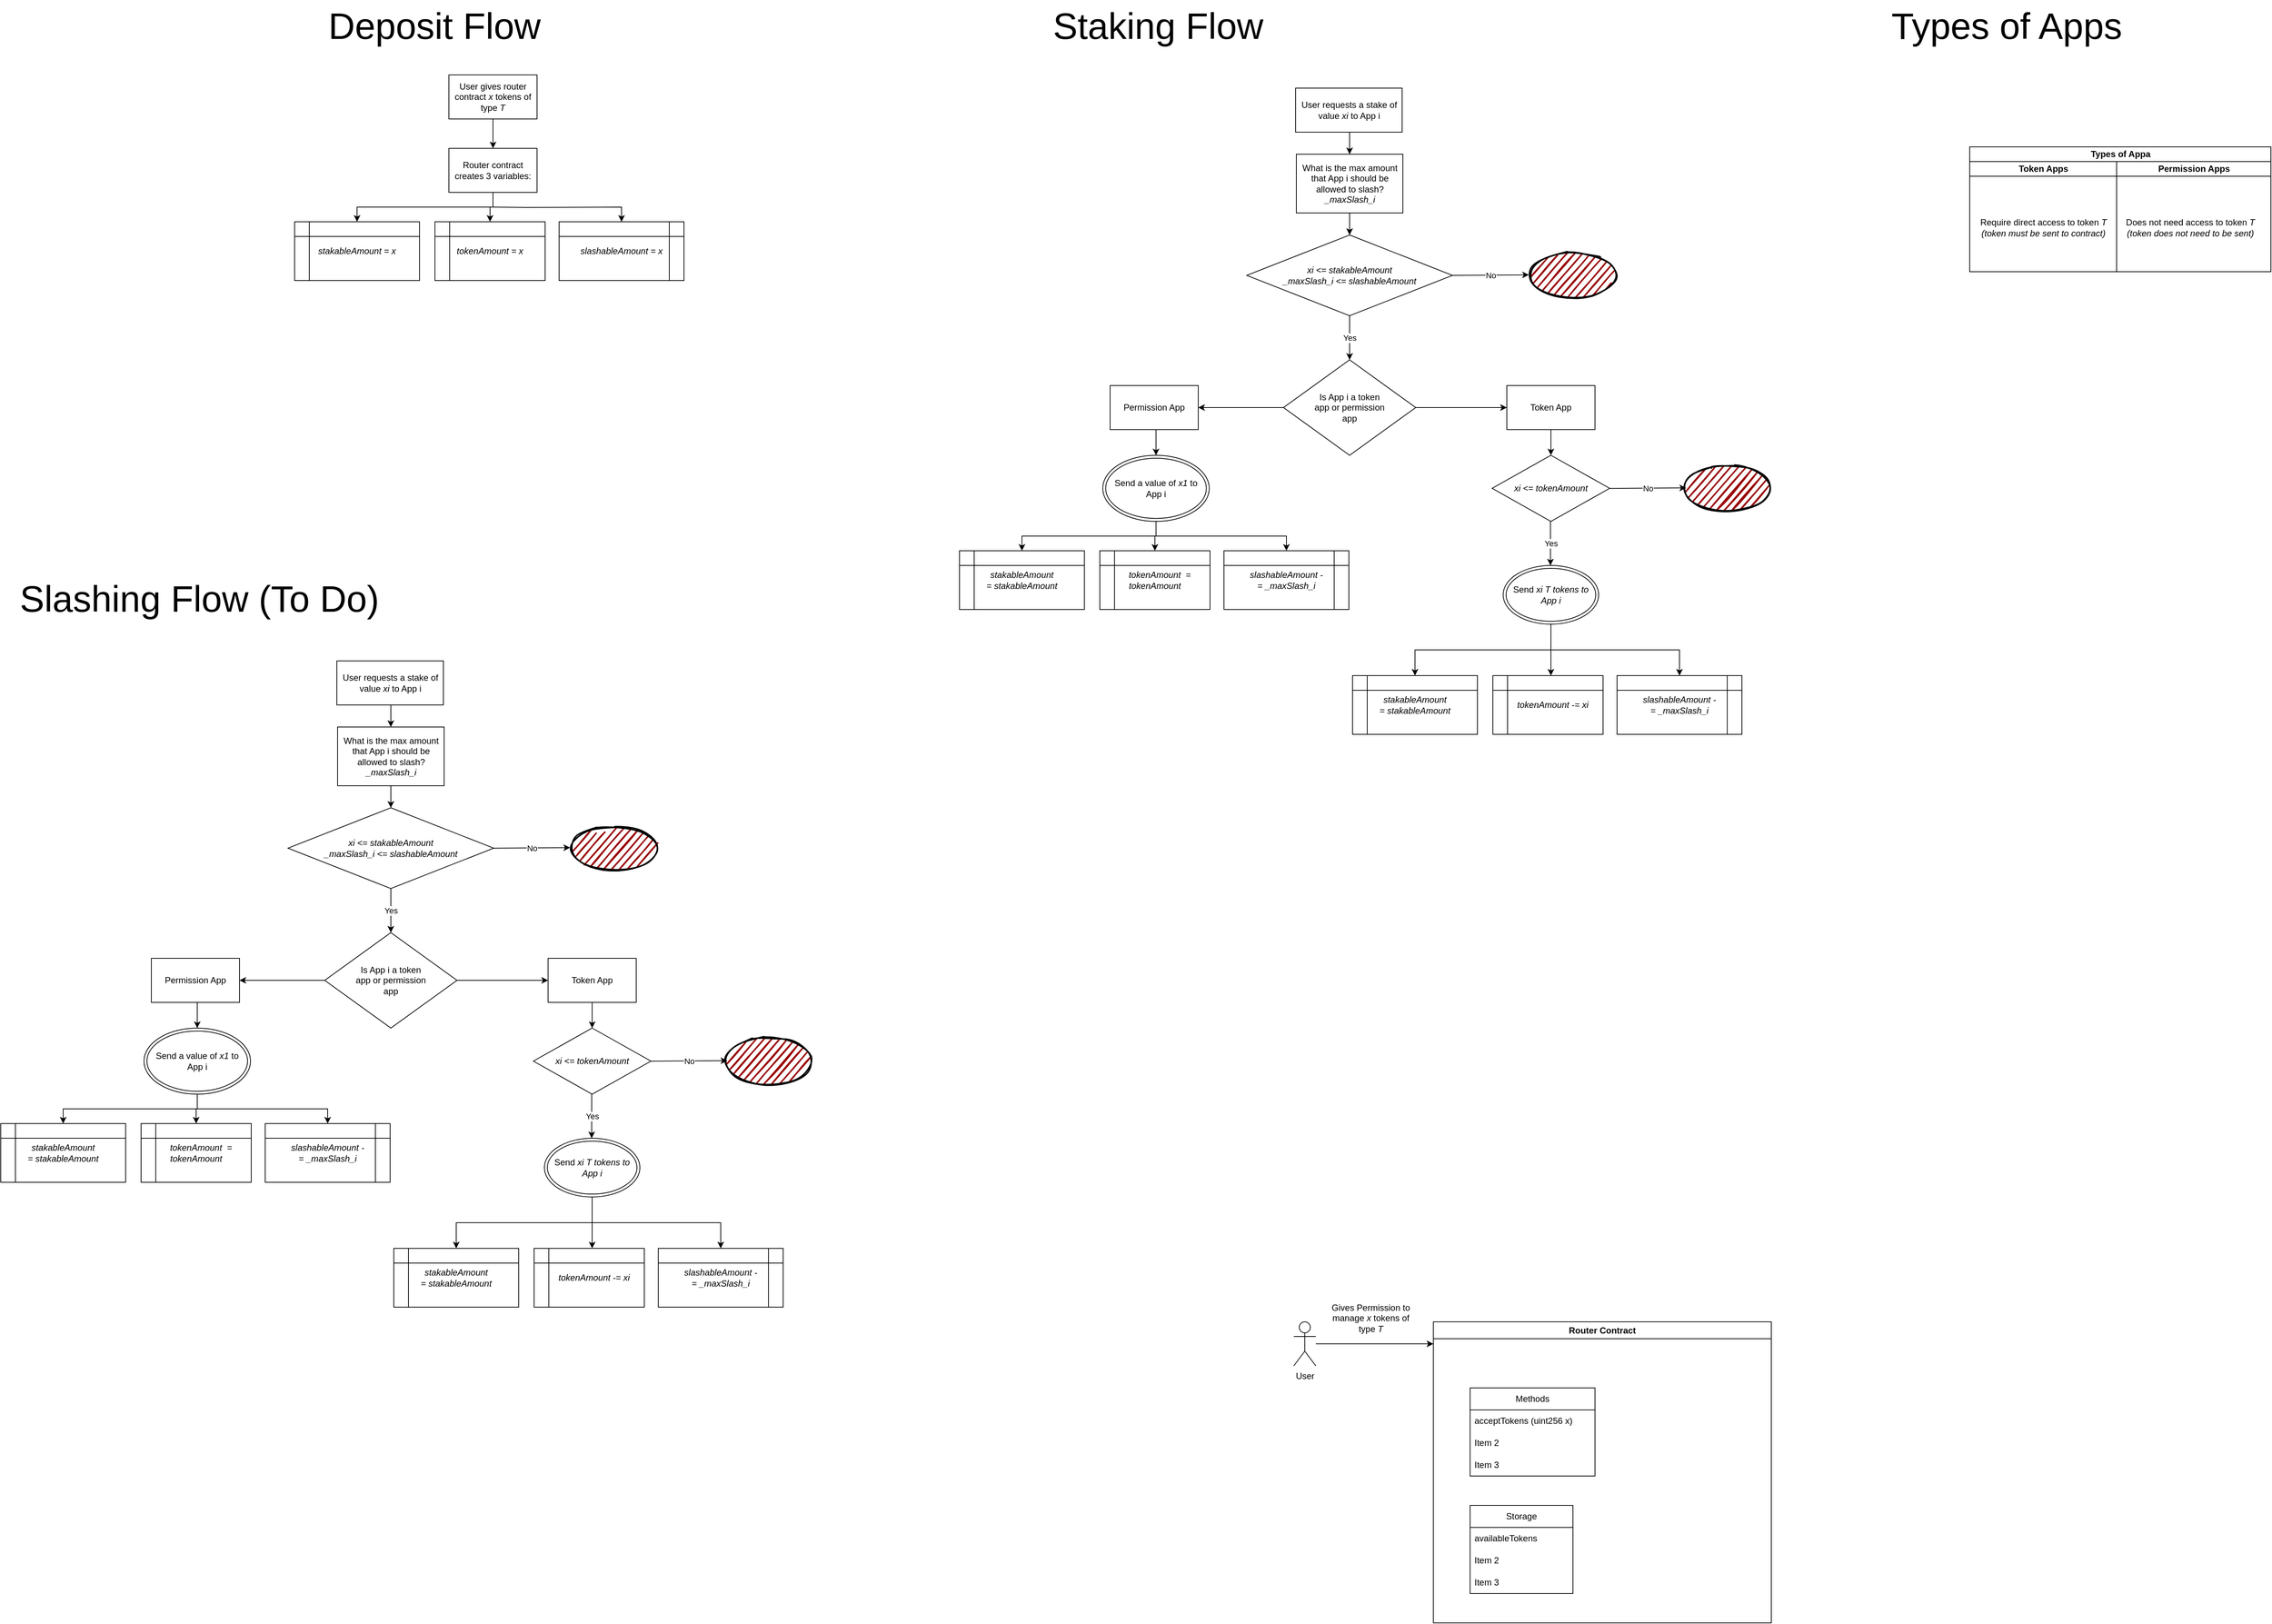 <mxfile version="21.6.8" type="github">
  <diagram name="Page-1" id="A8UgWabO9SqhpmCZ422b">
    <mxGraphModel dx="4092" dy="2084" grid="1" gridSize="10" guides="1" tooltips="1" connect="1" arrows="1" fold="1" page="1" pageScale="1" pageWidth="850" pageHeight="1100" math="0" shadow="0">
      <root>
        <mxCell id="0" />
        <mxCell id="1" parent="0" />
        <mxCell id="UWvegCFKU2PA2zf_H_1s-2" value="Router Contract" style="swimlane;whiteSpace=wrap;html=1;" parent="1" vertex="1">
          <mxGeometry x="-450" y="780" width="460" height="410" as="geometry" />
        </mxCell>
        <mxCell id="UWvegCFKU2PA2zf_H_1s-50" value="Storage" style="swimlane;fontStyle=0;childLayout=stackLayout;horizontal=1;startSize=30;horizontalStack=0;resizeParent=1;resizeParentMax=0;resizeLast=0;collapsible=1;marginBottom=0;whiteSpace=wrap;html=1;" parent="UWvegCFKU2PA2zf_H_1s-2" vertex="1">
          <mxGeometry x="50" y="250" width="140" height="120" as="geometry" />
        </mxCell>
        <mxCell id="UWvegCFKU2PA2zf_H_1s-51" value="availableTokens" style="text;strokeColor=none;fillColor=none;align=left;verticalAlign=middle;spacingLeft=4;spacingRight=4;overflow=hidden;points=[[0,0.5],[1,0.5]];portConstraint=eastwest;rotatable=0;whiteSpace=wrap;html=1;" parent="UWvegCFKU2PA2zf_H_1s-50" vertex="1">
          <mxGeometry y="30" width="140" height="30" as="geometry" />
        </mxCell>
        <mxCell id="UWvegCFKU2PA2zf_H_1s-52" value="Item 2" style="text;strokeColor=none;fillColor=none;align=left;verticalAlign=middle;spacingLeft=4;spacingRight=4;overflow=hidden;points=[[0,0.5],[1,0.5]];portConstraint=eastwest;rotatable=0;whiteSpace=wrap;html=1;" parent="UWvegCFKU2PA2zf_H_1s-50" vertex="1">
          <mxGeometry y="60" width="140" height="30" as="geometry" />
        </mxCell>
        <mxCell id="UWvegCFKU2PA2zf_H_1s-53" value="Item 3" style="text;strokeColor=none;fillColor=none;align=left;verticalAlign=middle;spacingLeft=4;spacingRight=4;overflow=hidden;points=[[0,0.5],[1,0.5]];portConstraint=eastwest;rotatable=0;whiteSpace=wrap;html=1;" parent="UWvegCFKU2PA2zf_H_1s-50" vertex="1">
          <mxGeometry y="90" width="140" height="30" as="geometry" />
        </mxCell>
        <mxCell id="UWvegCFKU2PA2zf_H_1s-6" style="edgeStyle=orthogonalEdgeStyle;rounded=0;orthogonalLoop=1;jettySize=auto;html=1;" parent="1" source="UWvegCFKU2PA2zf_H_1s-3" edge="1">
          <mxGeometry relative="1" as="geometry">
            <mxPoint x="-450" y="810" as="targetPoint" />
          </mxGeometry>
        </mxCell>
        <mxCell id="UWvegCFKU2PA2zf_H_1s-3" value="User" style="shape=umlActor;verticalLabelPosition=bottom;verticalAlign=top;html=1;outlineConnect=0;" parent="1" vertex="1">
          <mxGeometry x="-640" y="780" width="30" height="60" as="geometry" />
        </mxCell>
        <mxCell id="UWvegCFKU2PA2zf_H_1s-8" value="Gives Permission to manage &lt;i&gt;x&lt;/i&gt; tokens of type &lt;i&gt;T&lt;/i&gt;" style="text;html=1;strokeColor=none;fillColor=none;align=center;verticalAlign=middle;whiteSpace=wrap;rounded=0;" parent="1" vertex="1">
          <mxGeometry x="-590" y="740" width="110" height="70" as="geometry" />
        </mxCell>
        <mxCell id="UWvegCFKU2PA2zf_H_1s-46" value="Methods" style="swimlane;fontStyle=0;childLayout=stackLayout;horizontal=1;startSize=30;horizontalStack=0;resizeParent=1;resizeParentMax=0;resizeLast=0;collapsible=1;marginBottom=0;whiteSpace=wrap;html=1;" parent="1" vertex="1">
          <mxGeometry x="-400" y="870" width="170" height="120" as="geometry" />
        </mxCell>
        <mxCell id="UWvegCFKU2PA2zf_H_1s-47" value="acceptTokens (uint256 x)" style="text;strokeColor=none;fillColor=none;align=left;verticalAlign=middle;spacingLeft=4;spacingRight=4;overflow=hidden;points=[[0,0.5],[1,0.5]];portConstraint=eastwest;rotatable=0;whiteSpace=wrap;html=1;" parent="UWvegCFKU2PA2zf_H_1s-46" vertex="1">
          <mxGeometry y="30" width="170" height="30" as="geometry" />
        </mxCell>
        <mxCell id="UWvegCFKU2PA2zf_H_1s-48" value="Item 2" style="text;strokeColor=none;fillColor=none;align=left;verticalAlign=middle;spacingLeft=4;spacingRight=4;overflow=hidden;points=[[0,0.5],[1,0.5]];portConstraint=eastwest;rotatable=0;whiteSpace=wrap;html=1;" parent="UWvegCFKU2PA2zf_H_1s-46" vertex="1">
          <mxGeometry y="60" width="170" height="30" as="geometry" />
        </mxCell>
        <mxCell id="UWvegCFKU2PA2zf_H_1s-49" value="Item 3" style="text;strokeColor=none;fillColor=none;align=left;verticalAlign=middle;spacingLeft=4;spacingRight=4;overflow=hidden;points=[[0,0.5],[1,0.5]];portConstraint=eastwest;rotatable=0;whiteSpace=wrap;html=1;" parent="UWvegCFKU2PA2zf_H_1s-46" vertex="1">
          <mxGeometry y="90" width="170" height="30" as="geometry" />
        </mxCell>
        <mxCell id="UWvegCFKU2PA2zf_H_1s-55" style="edgeStyle=orthogonalEdgeStyle;rounded=0;orthogonalLoop=1;jettySize=auto;html=1;exitX=0.5;exitY=1;exitDx=0;exitDy=0;" parent="1" source="UWvegCFKU2PA2zf_H_1s-54" edge="1">
          <mxGeometry relative="1" as="geometry">
            <mxPoint x="-1729.905" y="-818" as="targetPoint" />
          </mxGeometry>
        </mxCell>
        <mxCell id="UWvegCFKU2PA2zf_H_1s-54" value="User gives router contract &lt;i&gt;x &lt;/i&gt;tokens of type &lt;i&gt;T&lt;/i&gt;" style="rounded=0;whiteSpace=wrap;html=1;" parent="1" vertex="1">
          <mxGeometry x="-1790" y="-918" width="120" height="60" as="geometry" />
        </mxCell>
        <mxCell id="UWvegCFKU2PA2zf_H_1s-58" style="edgeStyle=orthogonalEdgeStyle;rounded=0;orthogonalLoop=1;jettySize=auto;html=1;exitX=0.5;exitY=1;exitDx=0;exitDy=0;entryX=0.5;entryY=0;entryDx=0;entryDy=0;" parent="1" source="UWvegCFKU2PA2zf_H_1s-56" target="UWvegCFKU2PA2zf_H_1s-57" edge="1">
          <mxGeometry relative="1" as="geometry" />
        </mxCell>
        <mxCell id="UWvegCFKU2PA2zf_H_1s-60" value="" style="edgeStyle=orthogonalEdgeStyle;rounded=0;orthogonalLoop=1;jettySize=auto;html=1;" parent="1" target="UWvegCFKU2PA2zf_H_1s-59" edge="1">
          <mxGeometry relative="1" as="geometry">
            <mxPoint x="-1730" y="-738" as="sourcePoint" />
          </mxGeometry>
        </mxCell>
        <mxCell id="UWvegCFKU2PA2zf_H_1s-63" style="edgeStyle=orthogonalEdgeStyle;rounded=0;orthogonalLoop=1;jettySize=auto;html=1;exitX=0.5;exitY=1;exitDx=0;exitDy=0;entryX=0.5;entryY=0;entryDx=0;entryDy=0;" parent="1" source="UWvegCFKU2PA2zf_H_1s-56" target="UWvegCFKU2PA2zf_H_1s-62" edge="1">
          <mxGeometry relative="1" as="geometry" />
        </mxCell>
        <mxCell id="UWvegCFKU2PA2zf_H_1s-56" value="Router contract creates 3 variables:" style="rounded=0;whiteSpace=wrap;html=1;" parent="1" vertex="1">
          <mxGeometry x="-1790" y="-818" width="120" height="60" as="geometry" />
        </mxCell>
        <mxCell id="UWvegCFKU2PA2zf_H_1s-57" value="&lt;i&gt;stakableAmount = x&lt;/i&gt;" style="shape=internalStorage;whiteSpace=wrap;html=1;backgroundOutline=1;" parent="1" vertex="1">
          <mxGeometry x="-2000" y="-718" width="170" height="80" as="geometry" />
        </mxCell>
        <mxCell id="UWvegCFKU2PA2zf_H_1s-59" value="&lt;i&gt;slashableAmount = x&lt;/i&gt;" style="shape=internalStorage;whiteSpace=wrap;html=1;backgroundOutline=1;direction=south;" parent="1" vertex="1">
          <mxGeometry x="-1640" y="-718" width="170" height="80" as="geometry" />
        </mxCell>
        <mxCell id="UWvegCFKU2PA2zf_H_1s-62" value="&lt;i&gt;tokenAmount = x&lt;/i&gt;" style="shape=internalStorage;whiteSpace=wrap;html=1;backgroundOutline=1;" parent="1" vertex="1">
          <mxGeometry x="-1809" y="-718" width="150" height="80" as="geometry" />
        </mxCell>
        <mxCell id="UWvegCFKU2PA2zf_H_1s-102" style="edgeStyle=orthogonalEdgeStyle;rounded=0;orthogonalLoop=1;jettySize=auto;html=1;exitX=0.5;exitY=1;exitDx=0;exitDy=0;entryX=0.5;entryY=0;entryDx=0;entryDy=0;" parent="1" source="UWvegCFKU2PA2zf_H_1s-66" target="UWvegCFKU2PA2zf_H_1s-101" edge="1">
          <mxGeometry relative="1" as="geometry" />
        </mxCell>
        <mxCell id="UWvegCFKU2PA2zf_H_1s-66" value="User requests a stake of value&amp;nbsp;&lt;i&gt;xi&amp;nbsp;&lt;/i&gt;to App i" style="rounded=0;whiteSpace=wrap;html=1;" parent="1" vertex="1">
          <mxGeometry x="-637.5" y="-900" width="145" height="60" as="geometry" />
        </mxCell>
        <mxCell id="UWvegCFKU2PA2zf_H_1s-78" value="Types of Appa" style="swimlane;childLayout=stackLayout;resizeParent=1;resizeParentMax=0;startSize=20;html=1;" parent="1" vertex="1">
          <mxGeometry x="280.0" y="-820" width="410" height="170" as="geometry" />
        </mxCell>
        <mxCell id="UWvegCFKU2PA2zf_H_1s-79" value="Token Apps" style="swimlane;startSize=20;html=1;" parent="UWvegCFKU2PA2zf_H_1s-78" vertex="1">
          <mxGeometry y="20" width="200" height="150" as="geometry" />
        </mxCell>
        <mxCell id="UWvegCFKU2PA2zf_H_1s-83" value="Require direct access to token &lt;i&gt;T &lt;br&gt;(token must be sent to contract)&lt;/i&gt;" style="text;html=1;align=center;verticalAlign=middle;resizable=0;points=[];autosize=1;strokeColor=none;fillColor=none;" parent="UWvegCFKU2PA2zf_H_1s-79" vertex="1">
          <mxGeometry x="-4.547e-13" y="70" width="200" height="40" as="geometry" />
        </mxCell>
        <mxCell id="UWvegCFKU2PA2zf_H_1s-80" value="Permission Apps" style="swimlane;startSize=20;html=1;" parent="UWvegCFKU2PA2zf_H_1s-78" vertex="1">
          <mxGeometry x="200" y="20" width="210" height="150" as="geometry" />
        </mxCell>
        <mxCell id="UWvegCFKU2PA2zf_H_1s-84" value="Does not need access to token &lt;i&gt;T &lt;br&gt;(token does not need to be sent)&lt;/i&gt;" style="text;html=1;align=center;verticalAlign=middle;resizable=0;points=[];autosize=1;strokeColor=none;fillColor=none;" parent="UWvegCFKU2PA2zf_H_1s-80" vertex="1">
          <mxGeometry x="-4.547e-13" y="70" width="200" height="40" as="geometry" />
        </mxCell>
        <mxCell id="UWvegCFKU2PA2zf_H_1s-89" style="edgeStyle=orthogonalEdgeStyle;rounded=0;orthogonalLoop=1;jettySize=auto;html=1;exitX=1;exitY=0.5;exitDx=0;exitDy=0;entryX=0;entryY=0.5;entryDx=0;entryDy=0;" parent="1" source="UWvegCFKU2PA2zf_H_1s-85" target="UWvegCFKU2PA2zf_H_1s-88" edge="1">
          <mxGeometry relative="1" as="geometry" />
        </mxCell>
        <mxCell id="UWvegCFKU2PA2zf_H_1s-92" style="edgeStyle=orthogonalEdgeStyle;rounded=0;orthogonalLoop=1;jettySize=auto;html=1;exitX=0;exitY=0.5;exitDx=0;exitDy=0;entryX=1;entryY=0.5;entryDx=0;entryDy=0;" parent="1" source="UWvegCFKU2PA2zf_H_1s-85" target="UWvegCFKU2PA2zf_H_1s-91" edge="1">
          <mxGeometry relative="1" as="geometry">
            <mxPoint x="-680.0" y="-464.429" as="targetPoint" />
          </mxGeometry>
        </mxCell>
        <mxCell id="UWvegCFKU2PA2zf_H_1s-85" value="Is App i a token &lt;br&gt;app or permission &lt;br&gt;app" style="rhombus;whiteSpace=wrap;html=1;" parent="1" vertex="1">
          <mxGeometry x="-654" y="-530" width="180" height="130" as="geometry" />
        </mxCell>
        <mxCell id="UWvegCFKU2PA2zf_H_1s-121" style="edgeStyle=orthogonalEdgeStyle;rounded=0;orthogonalLoop=1;jettySize=auto;html=1;exitX=0.5;exitY=1;exitDx=0;exitDy=0;entryX=0.5;entryY=0;entryDx=0;entryDy=0;" parent="1" source="UWvegCFKU2PA2zf_H_1s-88" target="UWvegCFKU2PA2zf_H_1s-99" edge="1">
          <mxGeometry relative="1" as="geometry" />
        </mxCell>
        <mxCell id="UWvegCFKU2PA2zf_H_1s-88" value="Token App" style="rounded=0;whiteSpace=wrap;html=1;" parent="1" vertex="1">
          <mxGeometry x="-350" y="-495" width="120" height="60" as="geometry" />
        </mxCell>
        <mxCell id="UWvegCFKU2PA2zf_H_1s-137" style="edgeStyle=orthogonalEdgeStyle;rounded=0;orthogonalLoop=1;jettySize=auto;html=1;exitX=0.5;exitY=1;exitDx=0;exitDy=0;entryX=0.5;entryY=0;entryDx=0;entryDy=0;" parent="1" source="UWvegCFKU2PA2zf_H_1s-91" target="UWvegCFKU2PA2zf_H_1s-135" edge="1">
          <mxGeometry relative="1" as="geometry" />
        </mxCell>
        <mxCell id="UWvegCFKU2PA2zf_H_1s-91" value="Permission App" style="rounded=0;whiteSpace=wrap;html=1;" parent="1" vertex="1">
          <mxGeometry x="-890" y="-495" width="120" height="60" as="geometry" />
        </mxCell>
        <mxCell id="UWvegCFKU2PA2zf_H_1s-99" value="&lt;i&gt;xi &amp;lt;= tokenAmount&lt;/i&gt;" style="rhombus;whiteSpace=wrap;html=1;" parent="1" vertex="1">
          <mxGeometry x="-370" y="-400" width="160" height="90" as="geometry" />
        </mxCell>
        <mxCell id="UWvegCFKU2PA2zf_H_1s-106" style="edgeStyle=orthogonalEdgeStyle;rounded=0;orthogonalLoop=1;jettySize=auto;html=1;exitX=0.5;exitY=1;exitDx=0;exitDy=0;entryX=0.5;entryY=0;entryDx=0;entryDy=0;" parent="1" source="UWvegCFKU2PA2zf_H_1s-101" target="UWvegCFKU2PA2zf_H_1s-103" edge="1">
          <mxGeometry relative="1" as="geometry" />
        </mxCell>
        <mxCell id="UWvegCFKU2PA2zf_H_1s-101" value="What is the max amount that App i should be allowed to slash?&lt;br&gt;&lt;i&gt;_maxSlash_i&lt;/i&gt;" style="rounded=0;whiteSpace=wrap;html=1;" parent="1" vertex="1">
          <mxGeometry x="-636.5" y="-810" width="145" height="80" as="geometry" />
        </mxCell>
        <mxCell id="UWvegCFKU2PA2zf_H_1s-103" value="&lt;i style=&quot;border-color: var(--border-color);&quot;&gt;xi &amp;lt;= stakableAmount&lt;br&gt;&lt;i style=&quot;border-color: var(--border-color);&quot;&gt;_maxSlash_i&lt;/i&gt;&amp;nbsp;&amp;lt;= slashableAmount&lt;br&gt;&lt;/i&gt;" style="rhombus;whiteSpace=wrap;html=1;" parent="1" vertex="1">
          <mxGeometry x="-704" y="-700" width="280" height="110" as="geometry" />
        </mxCell>
        <mxCell id="UWvegCFKU2PA2zf_H_1s-108" value="" style="endArrow=classic;html=1;rounded=0;exitX=1;exitY=0.5;exitDx=0;exitDy=0;" parent="1" source="UWvegCFKU2PA2zf_H_1s-103" edge="1">
          <mxGeometry relative="1" as="geometry">
            <mxPoint x="-420" y="-645.71" as="sourcePoint" />
            <mxPoint x="-320" y="-645.71" as="targetPoint" />
          </mxGeometry>
        </mxCell>
        <mxCell id="UWvegCFKU2PA2zf_H_1s-109" value="No&lt;br&gt;" style="edgeLabel;resizable=0;html=1;align=center;verticalAlign=middle;" parent="UWvegCFKU2PA2zf_H_1s-108" connectable="0" vertex="1">
          <mxGeometry relative="1" as="geometry" />
        </mxCell>
        <mxCell id="UWvegCFKU2PA2zf_H_1s-111" value="" style="endArrow=classic;html=1;rounded=0;exitX=0.5;exitY=1;exitDx=0;exitDy=0;entryX=0.5;entryY=0;entryDx=0;entryDy=0;" parent="1" source="UWvegCFKU2PA2zf_H_1s-103" target="UWvegCFKU2PA2zf_H_1s-85" edge="1">
          <mxGeometry relative="1" as="geometry">
            <mxPoint x="-564" y="-560" as="sourcePoint" />
            <mxPoint x="-310" y="-605.71" as="targetPoint" />
          </mxGeometry>
        </mxCell>
        <mxCell id="UWvegCFKU2PA2zf_H_1s-112" value="Yes" style="edgeLabel;resizable=0;html=1;align=center;verticalAlign=middle;" parent="UWvegCFKU2PA2zf_H_1s-111" connectable="0" vertex="1">
          <mxGeometry relative="1" as="geometry" />
        </mxCell>
        <mxCell id="UWvegCFKU2PA2zf_H_1s-113" value="" style="ellipse;whiteSpace=wrap;html=1;strokeWidth=2;fillWeight=2;hachureGap=8;fillColor=#990000;fillStyle=dots;sketch=1;" parent="1" vertex="1">
          <mxGeometry x="-320" y="-675" width="120" height="60" as="geometry" />
        </mxCell>
        <mxCell id="UWvegCFKU2PA2zf_H_1s-114" value="" style="endArrow=classic;html=1;rounded=0;exitX=1;exitY=0.5;exitDx=0;exitDy=0;" parent="1" edge="1">
          <mxGeometry relative="1" as="geometry">
            <mxPoint x="-210" y="-354.92" as="sourcePoint" />
            <mxPoint x="-106" y="-355.63" as="targetPoint" />
          </mxGeometry>
        </mxCell>
        <mxCell id="UWvegCFKU2PA2zf_H_1s-115" value="No&lt;br&gt;" style="edgeLabel;resizable=0;html=1;align=center;verticalAlign=middle;" parent="UWvegCFKU2PA2zf_H_1s-114" connectable="0" vertex="1">
          <mxGeometry relative="1" as="geometry" />
        </mxCell>
        <mxCell id="UWvegCFKU2PA2zf_H_1s-118" value="" style="ellipse;whiteSpace=wrap;html=1;strokeWidth=2;fillWeight=2;hachureGap=8;fillColor=#990000;fillStyle=dots;sketch=1;" parent="1" vertex="1">
          <mxGeometry x="-110" y="-387.5" width="120" height="65" as="geometry" />
        </mxCell>
        <mxCell id="UWvegCFKU2PA2zf_H_1s-119" value="" style="endArrow=classic;html=1;rounded=0;exitX=0.5;exitY=1;exitDx=0;exitDy=0;entryX=0.5;entryY=0;entryDx=0;entryDy=0;" parent="1" edge="1">
          <mxGeometry relative="1" as="geometry">
            <mxPoint x="-290.63" y="-310" as="sourcePoint" />
            <mxPoint x="-290.63" y="-250" as="targetPoint" />
          </mxGeometry>
        </mxCell>
        <mxCell id="UWvegCFKU2PA2zf_H_1s-120" value="Yes" style="edgeLabel;resizable=0;html=1;align=center;verticalAlign=middle;" parent="UWvegCFKU2PA2zf_H_1s-119" connectable="0" vertex="1">
          <mxGeometry relative="1" as="geometry" />
        </mxCell>
        <mxCell id="UWvegCFKU2PA2zf_H_1s-131" style="edgeStyle=orthogonalEdgeStyle;rounded=0;orthogonalLoop=1;jettySize=auto;html=1;exitX=0.5;exitY=1;exitDx=0;exitDy=0;" parent="1" source="UWvegCFKU2PA2zf_H_1s-123" edge="1">
          <mxGeometry relative="1" as="geometry">
            <mxPoint x="-290" y="-100.0" as="targetPoint" />
          </mxGeometry>
        </mxCell>
        <mxCell id="UWvegCFKU2PA2zf_H_1s-132" style="edgeStyle=orthogonalEdgeStyle;rounded=0;orthogonalLoop=1;jettySize=auto;html=1;exitX=0.5;exitY=1;exitDx=0;exitDy=0;entryX=0;entryY=0.5;entryDx=0;entryDy=0;" parent="1" source="UWvegCFKU2PA2zf_H_1s-123" target="UWvegCFKU2PA2zf_H_1s-128" edge="1">
          <mxGeometry relative="1" as="geometry" />
        </mxCell>
        <mxCell id="UWvegCFKU2PA2zf_H_1s-133" style="edgeStyle=orthogonalEdgeStyle;rounded=0;orthogonalLoop=1;jettySize=auto;html=1;exitX=0.5;exitY=1;exitDx=0;exitDy=0;entryX=0.5;entryY=0;entryDx=0;entryDy=0;" parent="1" source="UWvegCFKU2PA2zf_H_1s-123" target="UWvegCFKU2PA2zf_H_1s-127" edge="1">
          <mxGeometry relative="1" as="geometry" />
        </mxCell>
        <mxCell id="UWvegCFKU2PA2zf_H_1s-123" value="Send &lt;i&gt;xi T tokens to App i&lt;/i&gt;" style="ellipse;shape=doubleEllipse;whiteSpace=wrap;html=1;" parent="1" vertex="1">
          <mxGeometry x="-355" y="-250" width="130" height="80" as="geometry" />
        </mxCell>
        <mxCell id="UWvegCFKU2PA2zf_H_1s-127" value="&lt;i&gt;stakableAmount =&amp;nbsp;&lt;/i&gt;&lt;i style=&quot;border-color: var(--border-color);&quot;&gt;stakableAmount&lt;/i&gt;" style="shape=internalStorage;whiteSpace=wrap;html=1;backgroundOutline=1;" parent="1" vertex="1">
          <mxGeometry x="-560" y="-100" width="170" height="80" as="geometry" />
        </mxCell>
        <mxCell id="UWvegCFKU2PA2zf_H_1s-128" value="&lt;i&gt;slashableAmount -=&amp;nbsp;&lt;/i&gt;&lt;i style=&quot;border-color: var(--border-color);&quot;&gt;_maxSlash_i&lt;/i&gt;" style="shape=internalStorage;whiteSpace=wrap;html=1;backgroundOutline=1;direction=south;" parent="1" vertex="1">
          <mxGeometry x="-200" y="-100" width="170" height="80" as="geometry" />
        </mxCell>
        <mxCell id="UWvegCFKU2PA2zf_H_1s-129" value="&lt;i&gt;&amp;nbsp; &amp;nbsp; tokenAmount -= xi&lt;/i&gt;" style="shape=internalStorage;whiteSpace=wrap;html=1;backgroundOutline=1;" parent="1" vertex="1">
          <mxGeometry x="-369" y="-100" width="150" height="80" as="geometry" />
        </mxCell>
        <mxCell id="UWvegCFKU2PA2zf_H_1s-145" style="edgeStyle=orthogonalEdgeStyle;rounded=0;orthogonalLoop=1;jettySize=auto;html=1;exitX=0.5;exitY=1;exitDx=0;exitDy=0;entryX=0.5;entryY=0;entryDx=0;entryDy=0;" parent="1" source="UWvegCFKU2PA2zf_H_1s-135" target="UWvegCFKU2PA2zf_H_1s-143" edge="1">
          <mxGeometry relative="1" as="geometry" />
        </mxCell>
        <mxCell id="UWvegCFKU2PA2zf_H_1s-146" style="edgeStyle=orthogonalEdgeStyle;rounded=0;orthogonalLoop=1;jettySize=auto;html=1;exitX=0.5;exitY=1;exitDx=0;exitDy=0;" parent="1" source="UWvegCFKU2PA2zf_H_1s-135" target="UWvegCFKU2PA2zf_H_1s-142" edge="1">
          <mxGeometry relative="1" as="geometry" />
        </mxCell>
        <mxCell id="UWvegCFKU2PA2zf_H_1s-147" style="edgeStyle=orthogonalEdgeStyle;rounded=0;orthogonalLoop=1;jettySize=auto;html=1;exitX=0.5;exitY=1;exitDx=0;exitDy=0;" parent="1" source="UWvegCFKU2PA2zf_H_1s-135" target="UWvegCFKU2PA2zf_H_1s-141" edge="1">
          <mxGeometry relative="1" as="geometry" />
        </mxCell>
        <mxCell id="UWvegCFKU2PA2zf_H_1s-135" value="Send a value of &lt;i&gt;x1 &lt;/i&gt;to App i" style="ellipse;shape=doubleEllipse;whiteSpace=wrap;html=1;" parent="1" vertex="1">
          <mxGeometry x="-900" y="-400" width="145" height="90" as="geometry" />
        </mxCell>
        <mxCell id="UWvegCFKU2PA2zf_H_1s-141" value="&lt;i&gt;stakableAmount =&amp;nbsp;&lt;/i&gt;&lt;i style=&quot;border-color: var(--border-color);&quot;&gt;stakableAmount&lt;/i&gt;" style="shape=internalStorage;whiteSpace=wrap;html=1;backgroundOutline=1;" parent="1" vertex="1">
          <mxGeometry x="-1095" y="-270" width="170" height="80" as="geometry" />
        </mxCell>
        <mxCell id="UWvegCFKU2PA2zf_H_1s-142" value="&lt;i&gt;slashableAmount -=&amp;nbsp;&lt;/i&gt;&lt;i style=&quot;border-color: var(--border-color);&quot;&gt;_maxSlash_i&lt;/i&gt;" style="shape=internalStorage;whiteSpace=wrap;html=1;backgroundOutline=1;direction=south;" parent="1" vertex="1">
          <mxGeometry x="-735" y="-270" width="170" height="80" as="geometry" />
        </mxCell>
        <mxCell id="UWvegCFKU2PA2zf_H_1s-143" value="&lt;i&gt;&amp;nbsp; &amp;nbsp; tokenAmount&amp;nbsp; = tokenAmount&lt;/i&gt;" style="shape=internalStorage;whiteSpace=wrap;html=1;backgroundOutline=1;" parent="1" vertex="1">
          <mxGeometry x="-904" y="-270" width="150" height="80" as="geometry" />
        </mxCell>
        <mxCell id="UWvegCFKU2PA2zf_H_1s-148" value="Deposit Flow" style="text;html=1;align=center;verticalAlign=middle;resizable=0;points=[];autosize=1;strokeColor=none;fillColor=none;fontSize=50;" parent="1" vertex="1">
          <mxGeometry x="-1965" y="-1020" width="310" height="70" as="geometry" />
        </mxCell>
        <mxCell id="UWvegCFKU2PA2zf_H_1s-149" value="Staking Flow" style="text;html=1;align=center;verticalAlign=middle;resizable=0;points=[];autosize=1;strokeColor=none;fillColor=none;fontSize=50;" parent="1" vertex="1">
          <mxGeometry x="-980" y="-1020" width="310" height="70" as="geometry" />
        </mxCell>
        <mxCell id="UWvegCFKU2PA2zf_H_1s-150" value="Types of Apps" style="text;html=1;align=center;verticalAlign=middle;resizable=0;points=[];autosize=1;strokeColor=none;fillColor=none;fontSize=50;" parent="1" vertex="1">
          <mxGeometry x="160" y="-1020" width="340" height="70" as="geometry" />
        </mxCell>
        <mxCell id="UWvegCFKU2PA2zf_H_1s-151" style="edgeStyle=orthogonalEdgeStyle;rounded=0;orthogonalLoop=1;jettySize=auto;html=1;exitX=0.5;exitY=1;exitDx=0;exitDy=0;entryX=0.5;entryY=0;entryDx=0;entryDy=0;" parent="1" source="UWvegCFKU2PA2zf_H_1s-152" target="UWvegCFKU2PA2zf_H_1s-162" edge="1">
          <mxGeometry relative="1" as="geometry" />
        </mxCell>
        <mxCell id="UWvegCFKU2PA2zf_H_1s-152" value="User requests a stake of value&amp;nbsp;&lt;i&gt;xi&amp;nbsp;&lt;/i&gt;to App i" style="rounded=0;whiteSpace=wrap;html=1;" parent="1" vertex="1">
          <mxGeometry x="-1942.5" y="-120" width="145" height="60" as="geometry" />
        </mxCell>
        <mxCell id="UWvegCFKU2PA2zf_H_1s-153" style="edgeStyle=orthogonalEdgeStyle;rounded=0;orthogonalLoop=1;jettySize=auto;html=1;exitX=1;exitY=0.5;exitDx=0;exitDy=0;entryX=0;entryY=0.5;entryDx=0;entryDy=0;" parent="1" source="UWvegCFKU2PA2zf_H_1s-155" target="UWvegCFKU2PA2zf_H_1s-157" edge="1">
          <mxGeometry relative="1" as="geometry" />
        </mxCell>
        <mxCell id="UWvegCFKU2PA2zf_H_1s-154" style="edgeStyle=orthogonalEdgeStyle;rounded=0;orthogonalLoop=1;jettySize=auto;html=1;exitX=0;exitY=0.5;exitDx=0;exitDy=0;entryX=1;entryY=0.5;entryDx=0;entryDy=0;" parent="1" source="UWvegCFKU2PA2zf_H_1s-155" target="UWvegCFKU2PA2zf_H_1s-159" edge="1">
          <mxGeometry relative="1" as="geometry">
            <mxPoint x="-1985.0" y="315.571" as="targetPoint" />
          </mxGeometry>
        </mxCell>
        <mxCell id="UWvegCFKU2PA2zf_H_1s-155" value="Is App i a token &lt;br&gt;app or permission &lt;br&gt;app" style="rhombus;whiteSpace=wrap;html=1;" parent="1" vertex="1">
          <mxGeometry x="-1959" y="250" width="180" height="130" as="geometry" />
        </mxCell>
        <mxCell id="UWvegCFKU2PA2zf_H_1s-156" style="edgeStyle=orthogonalEdgeStyle;rounded=0;orthogonalLoop=1;jettySize=auto;html=1;exitX=0.5;exitY=1;exitDx=0;exitDy=0;entryX=0.5;entryY=0;entryDx=0;entryDy=0;" parent="1" source="UWvegCFKU2PA2zf_H_1s-157" target="UWvegCFKU2PA2zf_H_1s-160" edge="1">
          <mxGeometry relative="1" as="geometry" />
        </mxCell>
        <mxCell id="UWvegCFKU2PA2zf_H_1s-157" value="Token App" style="rounded=0;whiteSpace=wrap;html=1;" parent="1" vertex="1">
          <mxGeometry x="-1655" y="285" width="120" height="60" as="geometry" />
        </mxCell>
        <mxCell id="UWvegCFKU2PA2zf_H_1s-158" style="edgeStyle=orthogonalEdgeStyle;rounded=0;orthogonalLoop=1;jettySize=auto;html=1;exitX=0.5;exitY=1;exitDx=0;exitDy=0;entryX=0.5;entryY=0;entryDx=0;entryDy=0;" parent="1" source="UWvegCFKU2PA2zf_H_1s-159" target="UWvegCFKU2PA2zf_H_1s-184" edge="1">
          <mxGeometry relative="1" as="geometry" />
        </mxCell>
        <mxCell id="UWvegCFKU2PA2zf_H_1s-159" value="Permission App" style="rounded=0;whiteSpace=wrap;html=1;" parent="1" vertex="1">
          <mxGeometry x="-2195" y="285" width="120" height="60" as="geometry" />
        </mxCell>
        <mxCell id="UWvegCFKU2PA2zf_H_1s-160" value="&lt;i&gt;xi &amp;lt;= tokenAmount&lt;/i&gt;" style="rhombus;whiteSpace=wrap;html=1;" parent="1" vertex="1">
          <mxGeometry x="-1675" y="380" width="160" height="90" as="geometry" />
        </mxCell>
        <mxCell id="UWvegCFKU2PA2zf_H_1s-161" style="edgeStyle=orthogonalEdgeStyle;rounded=0;orthogonalLoop=1;jettySize=auto;html=1;exitX=0.5;exitY=1;exitDx=0;exitDy=0;entryX=0.5;entryY=0;entryDx=0;entryDy=0;" parent="1" source="UWvegCFKU2PA2zf_H_1s-162" target="UWvegCFKU2PA2zf_H_1s-163" edge="1">
          <mxGeometry relative="1" as="geometry" />
        </mxCell>
        <mxCell id="UWvegCFKU2PA2zf_H_1s-162" value="What is the max amount that App i should be allowed to slash?&lt;br&gt;&lt;i&gt;_maxSlash_i&lt;/i&gt;" style="rounded=0;whiteSpace=wrap;html=1;" parent="1" vertex="1">
          <mxGeometry x="-1941.5" y="-30" width="145" height="80" as="geometry" />
        </mxCell>
        <mxCell id="UWvegCFKU2PA2zf_H_1s-163" value="&lt;i style=&quot;border-color: var(--border-color);&quot;&gt;xi &amp;lt;= stakableAmount&lt;br&gt;&lt;i style=&quot;border-color: var(--border-color);&quot;&gt;_maxSlash_i&lt;/i&gt;&amp;nbsp;&amp;lt;= slashableAmount&lt;br&gt;&lt;/i&gt;" style="rhombus;whiteSpace=wrap;html=1;" parent="1" vertex="1">
          <mxGeometry x="-2009" y="80" width="280" height="110" as="geometry" />
        </mxCell>
        <mxCell id="UWvegCFKU2PA2zf_H_1s-164" value="" style="endArrow=classic;html=1;rounded=0;exitX=1;exitY=0.5;exitDx=0;exitDy=0;" parent="1" source="UWvegCFKU2PA2zf_H_1s-163" edge="1">
          <mxGeometry relative="1" as="geometry">
            <mxPoint x="-1725" y="134.29" as="sourcePoint" />
            <mxPoint x="-1625" y="134.29" as="targetPoint" />
          </mxGeometry>
        </mxCell>
        <mxCell id="UWvegCFKU2PA2zf_H_1s-165" value="No&lt;br&gt;" style="edgeLabel;resizable=0;html=1;align=center;verticalAlign=middle;" parent="UWvegCFKU2PA2zf_H_1s-164" connectable="0" vertex="1">
          <mxGeometry relative="1" as="geometry" />
        </mxCell>
        <mxCell id="UWvegCFKU2PA2zf_H_1s-166" value="" style="endArrow=classic;html=1;rounded=0;exitX=0.5;exitY=1;exitDx=0;exitDy=0;entryX=0.5;entryY=0;entryDx=0;entryDy=0;" parent="1" source="UWvegCFKU2PA2zf_H_1s-163" target="UWvegCFKU2PA2zf_H_1s-155" edge="1">
          <mxGeometry relative="1" as="geometry">
            <mxPoint x="-1869" y="220" as="sourcePoint" />
            <mxPoint x="-1615" y="174.29" as="targetPoint" />
          </mxGeometry>
        </mxCell>
        <mxCell id="UWvegCFKU2PA2zf_H_1s-167" value="Yes" style="edgeLabel;resizable=0;html=1;align=center;verticalAlign=middle;" parent="UWvegCFKU2PA2zf_H_1s-166" connectable="0" vertex="1">
          <mxGeometry relative="1" as="geometry" />
        </mxCell>
        <mxCell id="UWvegCFKU2PA2zf_H_1s-168" value="" style="ellipse;whiteSpace=wrap;html=1;strokeWidth=2;fillWeight=2;hachureGap=8;fillColor=#990000;fillStyle=dots;sketch=1;" parent="1" vertex="1">
          <mxGeometry x="-1625" y="105" width="120" height="60" as="geometry" />
        </mxCell>
        <mxCell id="UWvegCFKU2PA2zf_H_1s-169" value="" style="endArrow=classic;html=1;rounded=0;exitX=1;exitY=0.5;exitDx=0;exitDy=0;" parent="1" edge="1">
          <mxGeometry relative="1" as="geometry">
            <mxPoint x="-1515" y="425.08" as="sourcePoint" />
            <mxPoint x="-1411" y="424.37" as="targetPoint" />
          </mxGeometry>
        </mxCell>
        <mxCell id="UWvegCFKU2PA2zf_H_1s-170" value="No&lt;br&gt;" style="edgeLabel;resizable=0;html=1;align=center;verticalAlign=middle;" parent="UWvegCFKU2PA2zf_H_1s-169" connectable="0" vertex="1">
          <mxGeometry relative="1" as="geometry" />
        </mxCell>
        <mxCell id="UWvegCFKU2PA2zf_H_1s-171" value="" style="ellipse;whiteSpace=wrap;html=1;strokeWidth=2;fillWeight=2;hachureGap=8;fillColor=#990000;fillStyle=dots;sketch=1;" parent="1" vertex="1">
          <mxGeometry x="-1415" y="392.5" width="120" height="65" as="geometry" />
        </mxCell>
        <mxCell id="UWvegCFKU2PA2zf_H_1s-172" value="" style="endArrow=classic;html=1;rounded=0;exitX=0.5;exitY=1;exitDx=0;exitDy=0;entryX=0.5;entryY=0;entryDx=0;entryDy=0;" parent="1" edge="1">
          <mxGeometry relative="1" as="geometry">
            <mxPoint x="-1595.63" y="470" as="sourcePoint" />
            <mxPoint x="-1595.63" y="530" as="targetPoint" />
          </mxGeometry>
        </mxCell>
        <mxCell id="UWvegCFKU2PA2zf_H_1s-173" value="Yes" style="edgeLabel;resizable=0;html=1;align=center;verticalAlign=middle;" parent="UWvegCFKU2PA2zf_H_1s-172" connectable="0" vertex="1">
          <mxGeometry relative="1" as="geometry" />
        </mxCell>
        <mxCell id="UWvegCFKU2PA2zf_H_1s-174" style="edgeStyle=orthogonalEdgeStyle;rounded=0;orthogonalLoop=1;jettySize=auto;html=1;exitX=0.5;exitY=1;exitDx=0;exitDy=0;" parent="1" source="UWvegCFKU2PA2zf_H_1s-177" edge="1">
          <mxGeometry relative="1" as="geometry">
            <mxPoint x="-1595" y="680.0" as="targetPoint" />
          </mxGeometry>
        </mxCell>
        <mxCell id="UWvegCFKU2PA2zf_H_1s-175" style="edgeStyle=orthogonalEdgeStyle;rounded=0;orthogonalLoop=1;jettySize=auto;html=1;exitX=0.5;exitY=1;exitDx=0;exitDy=0;entryX=0;entryY=0.5;entryDx=0;entryDy=0;" parent="1" source="UWvegCFKU2PA2zf_H_1s-177" target="UWvegCFKU2PA2zf_H_1s-179" edge="1">
          <mxGeometry relative="1" as="geometry" />
        </mxCell>
        <mxCell id="UWvegCFKU2PA2zf_H_1s-176" style="edgeStyle=orthogonalEdgeStyle;rounded=0;orthogonalLoop=1;jettySize=auto;html=1;exitX=0.5;exitY=1;exitDx=0;exitDy=0;entryX=0.5;entryY=0;entryDx=0;entryDy=0;" parent="1" source="UWvegCFKU2PA2zf_H_1s-177" target="UWvegCFKU2PA2zf_H_1s-178" edge="1">
          <mxGeometry relative="1" as="geometry" />
        </mxCell>
        <mxCell id="UWvegCFKU2PA2zf_H_1s-177" value="Send &lt;i&gt;xi T tokens to App i&lt;/i&gt;" style="ellipse;shape=doubleEllipse;whiteSpace=wrap;html=1;" parent="1" vertex="1">
          <mxGeometry x="-1660" y="530" width="130" height="80" as="geometry" />
        </mxCell>
        <mxCell id="UWvegCFKU2PA2zf_H_1s-178" value="&lt;i&gt;stakableAmount =&amp;nbsp;&lt;/i&gt;&lt;i style=&quot;border-color: var(--border-color);&quot;&gt;stakableAmount&lt;/i&gt;" style="shape=internalStorage;whiteSpace=wrap;html=1;backgroundOutline=1;" parent="1" vertex="1">
          <mxGeometry x="-1865" y="680" width="170" height="80" as="geometry" />
        </mxCell>
        <mxCell id="UWvegCFKU2PA2zf_H_1s-179" value="&lt;i&gt;slashableAmount -=&amp;nbsp;&lt;/i&gt;&lt;i style=&quot;border-color: var(--border-color);&quot;&gt;_maxSlash_i&lt;/i&gt;" style="shape=internalStorage;whiteSpace=wrap;html=1;backgroundOutline=1;direction=south;" parent="1" vertex="1">
          <mxGeometry x="-1505" y="680" width="170" height="80" as="geometry" />
        </mxCell>
        <mxCell id="UWvegCFKU2PA2zf_H_1s-180" value="&lt;i&gt;&amp;nbsp; &amp;nbsp; tokenAmount -= xi&lt;/i&gt;" style="shape=internalStorage;whiteSpace=wrap;html=1;backgroundOutline=1;" parent="1" vertex="1">
          <mxGeometry x="-1674" y="680" width="150" height="80" as="geometry" />
        </mxCell>
        <mxCell id="UWvegCFKU2PA2zf_H_1s-181" style="edgeStyle=orthogonalEdgeStyle;rounded=0;orthogonalLoop=1;jettySize=auto;html=1;exitX=0.5;exitY=1;exitDx=0;exitDy=0;entryX=0.5;entryY=0;entryDx=0;entryDy=0;" parent="1" source="UWvegCFKU2PA2zf_H_1s-184" target="UWvegCFKU2PA2zf_H_1s-187" edge="1">
          <mxGeometry relative="1" as="geometry" />
        </mxCell>
        <mxCell id="UWvegCFKU2PA2zf_H_1s-182" style="edgeStyle=orthogonalEdgeStyle;rounded=0;orthogonalLoop=1;jettySize=auto;html=1;exitX=0.5;exitY=1;exitDx=0;exitDy=0;" parent="1" source="UWvegCFKU2PA2zf_H_1s-184" target="UWvegCFKU2PA2zf_H_1s-186" edge="1">
          <mxGeometry relative="1" as="geometry" />
        </mxCell>
        <mxCell id="UWvegCFKU2PA2zf_H_1s-183" style="edgeStyle=orthogonalEdgeStyle;rounded=0;orthogonalLoop=1;jettySize=auto;html=1;exitX=0.5;exitY=1;exitDx=0;exitDy=0;" parent="1" source="UWvegCFKU2PA2zf_H_1s-184" target="UWvegCFKU2PA2zf_H_1s-185" edge="1">
          <mxGeometry relative="1" as="geometry" />
        </mxCell>
        <mxCell id="UWvegCFKU2PA2zf_H_1s-184" value="Send a value of &lt;i&gt;x1 &lt;/i&gt;to App i" style="ellipse;shape=doubleEllipse;whiteSpace=wrap;html=1;" parent="1" vertex="1">
          <mxGeometry x="-2205" y="380" width="145" height="90" as="geometry" />
        </mxCell>
        <mxCell id="UWvegCFKU2PA2zf_H_1s-185" value="&lt;i&gt;stakableAmount =&amp;nbsp;&lt;/i&gt;&lt;i style=&quot;border-color: var(--border-color);&quot;&gt;stakableAmount&lt;/i&gt;" style="shape=internalStorage;whiteSpace=wrap;html=1;backgroundOutline=1;" parent="1" vertex="1">
          <mxGeometry x="-2400" y="510" width="170" height="80" as="geometry" />
        </mxCell>
        <mxCell id="UWvegCFKU2PA2zf_H_1s-186" value="&lt;i&gt;slashableAmount -=&amp;nbsp;&lt;/i&gt;&lt;i style=&quot;border-color: var(--border-color);&quot;&gt;_maxSlash_i&lt;/i&gt;" style="shape=internalStorage;whiteSpace=wrap;html=1;backgroundOutline=1;direction=south;" parent="1" vertex="1">
          <mxGeometry x="-2040" y="510" width="170" height="80" as="geometry" />
        </mxCell>
        <mxCell id="UWvegCFKU2PA2zf_H_1s-187" value="&lt;i&gt;&amp;nbsp; &amp;nbsp; tokenAmount&amp;nbsp; = tokenAmount&lt;/i&gt;" style="shape=internalStorage;whiteSpace=wrap;html=1;backgroundOutline=1;" parent="1" vertex="1">
          <mxGeometry x="-2209" y="510" width="150" height="80" as="geometry" />
        </mxCell>
        <mxCell id="UWvegCFKU2PA2zf_H_1s-188" value="Slashing Flow (To Do)" style="text;html=1;align=center;verticalAlign=middle;resizable=0;points=[];autosize=1;strokeColor=none;fillColor=none;fontSize=50;" parent="1" vertex="1">
          <mxGeometry x="-2385" y="-240" width="510" height="70" as="geometry" />
        </mxCell>
      </root>
    </mxGraphModel>
  </diagram>
</mxfile>
